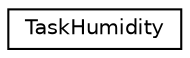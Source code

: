 digraph "Graphical Class Hierarchy"
{
  edge [fontname="Helvetica",fontsize="10",labelfontname="Helvetica",labelfontsize="10"];
  node [fontname="Helvetica",fontsize="10",shape=record];
  rankdir="LR";
  Node1 [label="TaskHumidity",height=0.2,width=0.4,color="black", fillcolor="white", style="filled",URL="$class_task_humidity.html",tooltip="This TaskHumidity Class handles the humidity measurement using the BME280. Starting the task using th..."];
}
